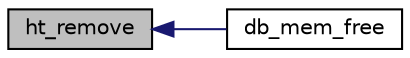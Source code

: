 digraph G
{
  edge [fontname="Helvetica",fontsize="10",labelfontname="Helvetica",labelfontsize="10"];
  node [fontname="Helvetica",fontsize="10",shape=record];
  rankdir=LR;
  Node1 [label="ht_remove",height=0.2,width=0.4,color="black", fillcolor="grey75", style="filled" fontcolor="black"];
  Node1 -> Node2 [dir=back,color="midnightblue",fontsize="10",style="solid",fontname="Helvetica"];
  Node2 [label="db_mem_free",height=0.2,width=0.4,color="black", fillcolor="white", style="filled",URL="$n__debug__mem_8c.html#a7f2a72414c7319fd4c2d43455e65dae1",tooltip="Free a pointer and also remove it from debug table."];
}
